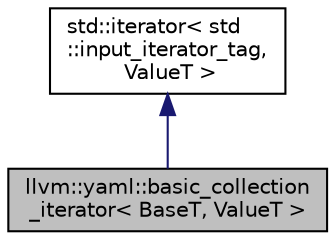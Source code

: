 digraph "llvm::yaml::basic_collection_iterator&lt; BaseT, ValueT &gt;"
{
 // LATEX_PDF_SIZE
  bgcolor="transparent";
  edge [fontname="Helvetica",fontsize="10",labelfontname="Helvetica",labelfontsize="10"];
  node [fontname="Helvetica",fontsize="10",shape="box"];
  Node1 [label="llvm::yaml::basic_collection\l_iterator\< BaseT, ValueT \>",height=0.2,width=0.4,color="black", fillcolor="grey75", style="filled", fontcolor="black",tooltip="This is an iterator abstraction over YAML collections shared by both sequences and maps."];
  Node2 -> Node1 [dir="back",color="midnightblue",fontsize="10",style="solid",fontname="Helvetica"];
  Node2 [label="std::iterator\< std\l::input_iterator_tag,\l ValueT \>",height=0.2,width=0.4,color="black",tooltip=" "];
}
